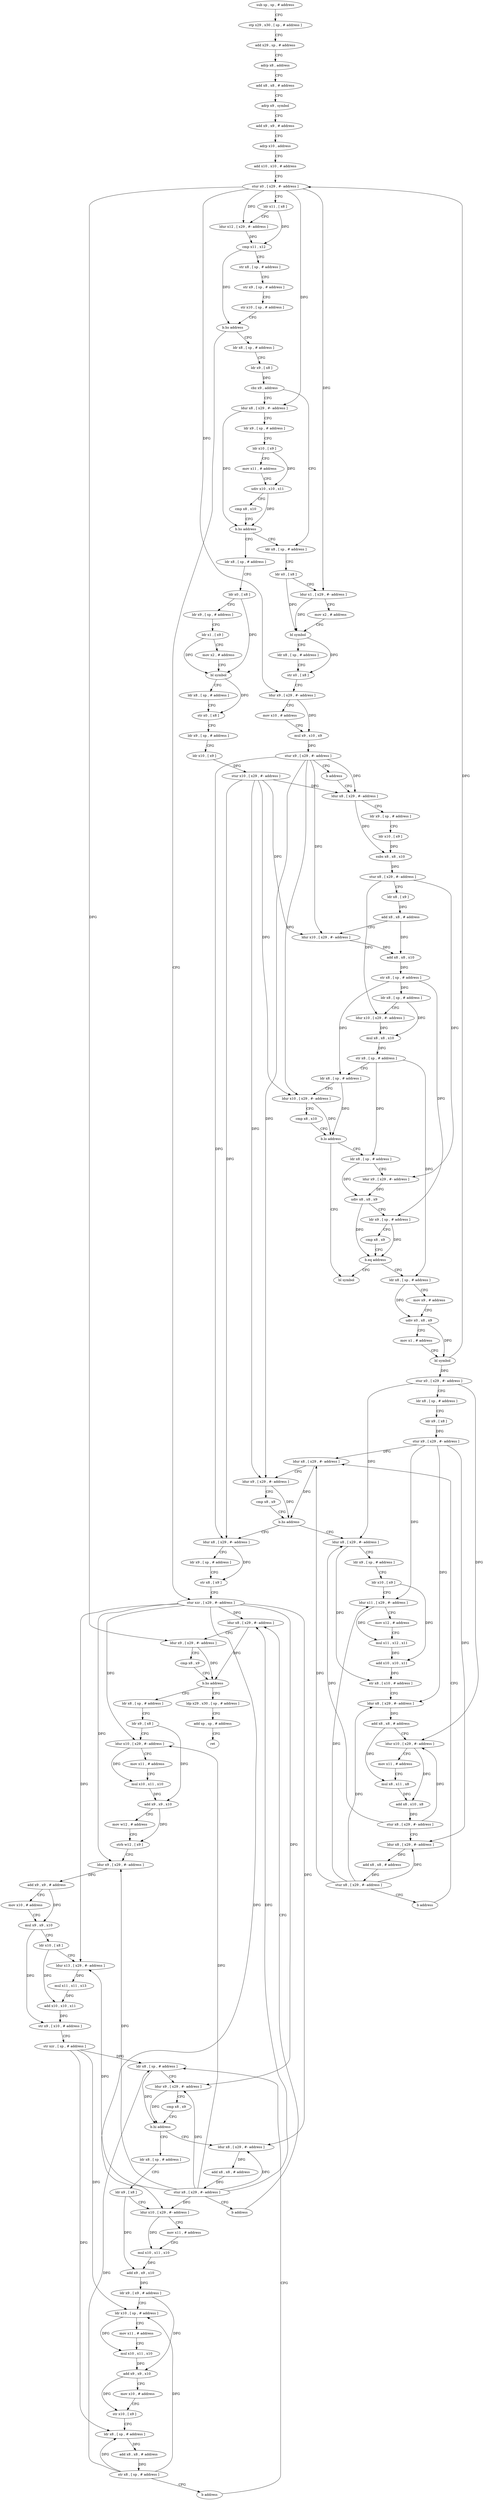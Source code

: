 digraph "func" {
"4251620" [label = "sub sp , sp , # address" ]
"4251624" [label = "stp x29 , x30 , [ sp , # address ]" ]
"4251628" [label = "add x29 , sp , # address" ]
"4251632" [label = "adrp x8 , address" ]
"4251636" [label = "add x8 , x8 , # address" ]
"4251640" [label = "adrp x9 , symbol" ]
"4251644" [label = "add x9 , x9 , # address" ]
"4251648" [label = "adrp x10 , address" ]
"4251652" [label = "add x10 , x10 , # address" ]
"4251656" [label = "stur x0 , [ x29 , #- address ]" ]
"4251660" [label = "ldr x11 , [ x8 ]" ]
"4251664" [label = "ldur x12 , [ x29 , #- address ]" ]
"4251668" [label = "cmp x11 , x12" ]
"4251672" [label = "str x8 , [ sp , # address ]" ]
"4251676" [label = "str x9 , [ sp , # address ]" ]
"4251680" [label = "str x10 , [ sp , # address ]" ]
"4251684" [label = "b.hs address" ]
"4252060" [label = "stur xzr , [ x29 , #- address ]" ]
"4251688" [label = "ldr x8 , [ sp , # address ]" ]
"4252064" [label = "ldur x8 , [ x29 , #- address ]" ]
"4251692" [label = "ldr x9 , [ x8 ]" ]
"4251696" [label = "cbz x9 , address" ]
"4251728" [label = "ldr x8 , [ sp , # address ]" ]
"4251700" [label = "ldur x8 , [ x29 , #- address ]" ]
"4252252" [label = "ldp x29 , x30 , [ sp , # address ]" ]
"4252256" [label = "add sp , sp , # address" ]
"4252260" [label = "ret" ]
"4252080" [label = "ldr x8 , [ sp , # address ]" ]
"4252084" [label = "ldr x9 , [ x8 ]" ]
"4252088" [label = "ldur x10 , [ x29 , #- address ]" ]
"4252092" [label = "mov x11 , # address" ]
"4252096" [label = "mul x10 , x11 , x10" ]
"4252100" [label = "add x9 , x9 , x10" ]
"4252104" [label = "mov w12 , # address" ]
"4252108" [label = "strb w12 , [ x9 ]" ]
"4252112" [label = "ldur x9 , [ x29 , #- address ]" ]
"4252116" [label = "add x9 , x9 , # address" ]
"4252120" [label = "mov x10 , # address" ]
"4252124" [label = "mul x9 , x9 , x10" ]
"4252128" [label = "ldr x10 , [ x8 ]" ]
"4252132" [label = "ldur x13 , [ x29 , #- address ]" ]
"4252136" [label = "mul x11 , x11 , x13" ]
"4252140" [label = "add x10 , x10 , x11" ]
"4252144" [label = "str x9 , [ x10 , # address ]" ]
"4252148" [label = "str xzr , [ sp , # address ]" ]
"4252152" [label = "ldr x8 , [ sp , # address ]" ]
"4251732" [label = "ldr x0 , [ x8 ]" ]
"4251736" [label = "ldur x1 , [ x29 , #- address ]" ]
"4251740" [label = "mov x2 , # address" ]
"4251744" [label = "bl symbol" ]
"4251748" [label = "ldr x8 , [ sp , # address ]" ]
"4251752" [label = "str x0 , [ x8 ]" ]
"4251756" [label = "ldur x9 , [ x29 , #- address ]" ]
"4251760" [label = "mov x10 , # address" ]
"4251764" [label = "mul x9 , x10 , x9" ]
"4251768" [label = "stur x9 , [ x29 , #- address ]" ]
"4251772" [label = "b address" ]
"4251820" [label = "ldur x8 , [ x29 , #- address ]" ]
"4251704" [label = "ldr x9 , [ sp , # address ]" ]
"4251708" [label = "ldr x10 , [ x9 ]" ]
"4251712" [label = "mov x11 , # address" ]
"4251716" [label = "udiv x10 , x10 , x11" ]
"4251720" [label = "cmp x8 , x10" ]
"4251724" [label = "b.hs address" ]
"4251776" [label = "ldr x8 , [ sp , # address ]" ]
"4252236" [label = "ldur x8 , [ x29 , #- address ]" ]
"4252240" [label = "add x8 , x8 , # address" ]
"4252244" [label = "stur x8 , [ x29 , #- address ]" ]
"4252248" [label = "b address" ]
"4252168" [label = "ldr x8 , [ sp , # address ]" ]
"4252172" [label = "ldr x9 , [ x8 ]" ]
"4252176" [label = "ldur x10 , [ x29 , #- address ]" ]
"4252180" [label = "mov x11 , # address" ]
"4252184" [label = "mul x10 , x11 , x10" ]
"4252188" [label = "add x9 , x9 , x10" ]
"4252192" [label = "ldr x9 , [ x9 , # address ]" ]
"4252196" [label = "ldr x10 , [ sp , # address ]" ]
"4252200" [label = "mov x11 , # address" ]
"4252204" [label = "mul x10 , x11 , x10" ]
"4252208" [label = "add x9 , x9 , x10" ]
"4252212" [label = "mov x10 , # address" ]
"4252216" [label = "str x10 , [ x9 ]" ]
"4252220" [label = "ldr x8 , [ sp , # address ]" ]
"4252224" [label = "add x8 , x8 , # address" ]
"4252228" [label = "str x8 , [ sp , # address ]" ]
"4252232" [label = "b address" ]
"4251824" [label = "ldr x9 , [ sp , # address ]" ]
"4251828" [label = "ldr x10 , [ x9 ]" ]
"4251832" [label = "subs x8 , x8 , x10" ]
"4251836" [label = "stur x8 , [ x29 , #- address ]" ]
"4251840" [label = "ldr x8 , [ x9 ]" ]
"4251844" [label = "add x8 , x8 , # address" ]
"4251848" [label = "ldur x10 , [ x29 , #- address ]" ]
"4251852" [label = "add x8 , x8 , x10" ]
"4251856" [label = "str x8 , [ sp , # address ]" ]
"4251860" [label = "ldr x8 , [ sp , # address ]" ]
"4251864" [label = "ldur x10 , [ x29 , #- address ]" ]
"4251868" [label = "mul x8 , x8 , x10" ]
"4251872" [label = "str x8 , [ sp , # address ]" ]
"4251876" [label = "ldr x8 , [ sp , # address ]" ]
"4251880" [label = "ldur x10 , [ x29 , #- address ]" ]
"4251884" [label = "cmp x8 , x10" ]
"4251888" [label = "b.lo address" ]
"4251916" [label = "bl symbol" ]
"4251892" [label = "ldr x8 , [ sp , # address ]" ]
"4251780" [label = "ldr x0 , [ x8 ]" ]
"4251784" [label = "ldr x9 , [ sp , # address ]" ]
"4251788" [label = "ldr x1 , [ x9 ]" ]
"4251792" [label = "mov x2 , # address" ]
"4251796" [label = "bl symbol" ]
"4251800" [label = "ldr x8 , [ sp , # address ]" ]
"4251804" [label = "str x0 , [ x8 ]" ]
"4251808" [label = "ldr x9 , [ sp , # address ]" ]
"4251812" [label = "ldr x10 , [ x9 ]" ]
"4251816" [label = "stur x10 , [ x29 , #- address ]" ]
"4252068" [label = "ldur x9 , [ x29 , #- address ]" ]
"4252072" [label = "cmp x8 , x9" ]
"4252076" [label = "b.hs address" ]
"4252156" [label = "ldur x9 , [ x29 , #- address ]" ]
"4252160" [label = "cmp x8 , x9" ]
"4252164" [label = "b.hi address" ]
"4251896" [label = "ldur x9 , [ x29 , #- address ]" ]
"4251900" [label = "udiv x8 , x8 , x9" ]
"4251904" [label = "ldr x9 , [ sp , # address ]" ]
"4251908" [label = "cmp x8 , x9" ]
"4251912" [label = "b.eq address" ]
"4251920" [label = "ldr x8 , [ sp , # address ]" ]
"4251924" [label = "mov x9 , # address" ]
"4251928" [label = "udiv x0 , x8 , x9" ]
"4251932" [label = "mov x1 , # address" ]
"4251936" [label = "bl symbol" ]
"4251940" [label = "stur x0 , [ x29 , #- address ]" ]
"4251944" [label = "ldr x8 , [ sp , # address ]" ]
"4251948" [label = "ldr x9 , [ x8 ]" ]
"4251952" [label = "stur x9 , [ x29 , #- address ]" ]
"4251956" [label = "ldur x8 , [ x29 , #- address ]" ]
"4252048" [label = "ldur x8 , [ x29 , #- address ]" ]
"4252052" [label = "ldr x9 , [ sp , # address ]" ]
"4252056" [label = "str x8 , [ x9 ]" ]
"4251972" [label = "ldur x8 , [ x29 , #- address ]" ]
"4251976" [label = "ldr x9 , [ sp , # address ]" ]
"4251980" [label = "ldr x10 , [ x9 ]" ]
"4251984" [label = "ldur x11 , [ x29 , #- address ]" ]
"4251988" [label = "mov x12 , # address" ]
"4251992" [label = "mul x11 , x12 , x11" ]
"4251996" [label = "add x10 , x10 , x11" ]
"4252000" [label = "str x8 , [ x10 , # address ]" ]
"4252004" [label = "ldur x8 , [ x29 , #- address ]" ]
"4252008" [label = "add x8 , x8 , # address" ]
"4252012" [label = "ldur x10 , [ x29 , #- address ]" ]
"4252016" [label = "mov x11 , # address" ]
"4252020" [label = "mul x8 , x11 , x8" ]
"4252024" [label = "add x8 , x10 , x8" ]
"4252028" [label = "stur x8 , [ x29 , #- address ]" ]
"4252032" [label = "ldur x8 , [ x29 , #- address ]" ]
"4252036" [label = "add x8 , x8 , # address" ]
"4252040" [label = "stur x8 , [ x29 , #- address ]" ]
"4252044" [label = "b address" ]
"4251960" [label = "ldur x9 , [ x29 , #- address ]" ]
"4251964" [label = "cmp x8 , x9" ]
"4251968" [label = "b.hs address" ]
"4251620" -> "4251624" [ label = "CFG" ]
"4251624" -> "4251628" [ label = "CFG" ]
"4251628" -> "4251632" [ label = "CFG" ]
"4251632" -> "4251636" [ label = "CFG" ]
"4251636" -> "4251640" [ label = "CFG" ]
"4251640" -> "4251644" [ label = "CFG" ]
"4251644" -> "4251648" [ label = "CFG" ]
"4251648" -> "4251652" [ label = "CFG" ]
"4251652" -> "4251656" [ label = "CFG" ]
"4251656" -> "4251660" [ label = "CFG" ]
"4251656" -> "4251664" [ label = "DFG" ]
"4251656" -> "4252068" [ label = "DFG" ]
"4251656" -> "4251736" [ label = "DFG" ]
"4251656" -> "4251756" [ label = "DFG" ]
"4251656" -> "4251700" [ label = "DFG" ]
"4251660" -> "4251664" [ label = "CFG" ]
"4251660" -> "4251668" [ label = "DFG" ]
"4251664" -> "4251668" [ label = "DFG" ]
"4251668" -> "4251672" [ label = "CFG" ]
"4251668" -> "4251684" [ label = "DFG" ]
"4251672" -> "4251676" [ label = "CFG" ]
"4251676" -> "4251680" [ label = "CFG" ]
"4251680" -> "4251684" [ label = "CFG" ]
"4251684" -> "4252060" [ label = "CFG" ]
"4251684" -> "4251688" [ label = "CFG" ]
"4252060" -> "4252064" [ label = "DFG" ]
"4252060" -> "4252088" [ label = "DFG" ]
"4252060" -> "4252112" [ label = "DFG" ]
"4252060" -> "4252132" [ label = "DFG" ]
"4252060" -> "4252156" [ label = "DFG" ]
"4252060" -> "4252236" [ label = "DFG" ]
"4252060" -> "4252176" [ label = "DFG" ]
"4251688" -> "4251692" [ label = "CFG" ]
"4252064" -> "4252068" [ label = "CFG" ]
"4252064" -> "4252076" [ label = "DFG" ]
"4251692" -> "4251696" [ label = "DFG" ]
"4251696" -> "4251728" [ label = "CFG" ]
"4251696" -> "4251700" [ label = "CFG" ]
"4251728" -> "4251732" [ label = "CFG" ]
"4251700" -> "4251704" [ label = "CFG" ]
"4251700" -> "4251724" [ label = "DFG" ]
"4252252" -> "4252256" [ label = "CFG" ]
"4252256" -> "4252260" [ label = "CFG" ]
"4252080" -> "4252084" [ label = "CFG" ]
"4252084" -> "4252088" [ label = "CFG" ]
"4252084" -> "4252100" [ label = "DFG" ]
"4252088" -> "4252092" [ label = "CFG" ]
"4252088" -> "4252096" [ label = "DFG" ]
"4252092" -> "4252096" [ label = "CFG" ]
"4252096" -> "4252100" [ label = "DFG" ]
"4252100" -> "4252104" [ label = "CFG" ]
"4252100" -> "4252108" [ label = "DFG" ]
"4252104" -> "4252108" [ label = "CFG" ]
"4252108" -> "4252112" [ label = "CFG" ]
"4252112" -> "4252116" [ label = "DFG" ]
"4252116" -> "4252120" [ label = "CFG" ]
"4252116" -> "4252124" [ label = "DFG" ]
"4252120" -> "4252124" [ label = "CFG" ]
"4252124" -> "4252128" [ label = "CFG" ]
"4252124" -> "4252144" [ label = "DFG" ]
"4252128" -> "4252132" [ label = "CFG" ]
"4252128" -> "4252140" [ label = "DFG" ]
"4252132" -> "4252136" [ label = "DFG" ]
"4252136" -> "4252140" [ label = "DFG" ]
"4252140" -> "4252144" [ label = "DFG" ]
"4252144" -> "4252148" [ label = "CFG" ]
"4252148" -> "4252152" [ label = "DFG" ]
"4252148" -> "4252196" [ label = "DFG" ]
"4252148" -> "4252220" [ label = "DFG" ]
"4252152" -> "4252156" [ label = "CFG" ]
"4252152" -> "4252164" [ label = "DFG" ]
"4251732" -> "4251736" [ label = "CFG" ]
"4251732" -> "4251744" [ label = "DFG" ]
"4251736" -> "4251740" [ label = "CFG" ]
"4251736" -> "4251744" [ label = "DFG" ]
"4251740" -> "4251744" [ label = "CFG" ]
"4251744" -> "4251748" [ label = "CFG" ]
"4251744" -> "4251752" [ label = "DFG" ]
"4251748" -> "4251752" [ label = "CFG" ]
"4251752" -> "4251756" [ label = "CFG" ]
"4251756" -> "4251760" [ label = "CFG" ]
"4251756" -> "4251764" [ label = "DFG" ]
"4251760" -> "4251764" [ label = "CFG" ]
"4251764" -> "4251768" [ label = "DFG" ]
"4251768" -> "4251772" [ label = "CFG" ]
"4251768" -> "4251820" [ label = "DFG" ]
"4251768" -> "4251848" [ label = "DFG" ]
"4251768" -> "4251880" [ label = "DFG" ]
"4251768" -> "4251960" [ label = "DFG" ]
"4251768" -> "4252048" [ label = "DFG" ]
"4251772" -> "4251820" [ label = "CFG" ]
"4251820" -> "4251824" [ label = "CFG" ]
"4251820" -> "4251832" [ label = "DFG" ]
"4251704" -> "4251708" [ label = "CFG" ]
"4251708" -> "4251712" [ label = "CFG" ]
"4251708" -> "4251716" [ label = "DFG" ]
"4251712" -> "4251716" [ label = "CFG" ]
"4251716" -> "4251720" [ label = "CFG" ]
"4251716" -> "4251724" [ label = "DFG" ]
"4251720" -> "4251724" [ label = "CFG" ]
"4251724" -> "4251776" [ label = "CFG" ]
"4251724" -> "4251728" [ label = "CFG" ]
"4251776" -> "4251780" [ label = "CFG" ]
"4252236" -> "4252240" [ label = "DFG" ]
"4252240" -> "4252244" [ label = "DFG" ]
"4252244" -> "4252248" [ label = "CFG" ]
"4252244" -> "4252064" [ label = "DFG" ]
"4252244" -> "4252088" [ label = "DFG" ]
"4252244" -> "4252112" [ label = "DFG" ]
"4252244" -> "4252132" [ label = "DFG" ]
"4252244" -> "4252156" [ label = "DFG" ]
"4252244" -> "4252236" [ label = "DFG" ]
"4252244" -> "4252176" [ label = "DFG" ]
"4252248" -> "4252064" [ label = "CFG" ]
"4252168" -> "4252172" [ label = "CFG" ]
"4252172" -> "4252176" [ label = "CFG" ]
"4252172" -> "4252188" [ label = "DFG" ]
"4252176" -> "4252180" [ label = "CFG" ]
"4252176" -> "4252184" [ label = "DFG" ]
"4252180" -> "4252184" [ label = "CFG" ]
"4252184" -> "4252188" [ label = "DFG" ]
"4252188" -> "4252192" [ label = "DFG" ]
"4252192" -> "4252196" [ label = "CFG" ]
"4252192" -> "4252208" [ label = "DFG" ]
"4252196" -> "4252200" [ label = "CFG" ]
"4252196" -> "4252204" [ label = "DFG" ]
"4252200" -> "4252204" [ label = "CFG" ]
"4252204" -> "4252208" [ label = "DFG" ]
"4252208" -> "4252212" [ label = "CFG" ]
"4252208" -> "4252216" [ label = "DFG" ]
"4252212" -> "4252216" [ label = "CFG" ]
"4252216" -> "4252220" [ label = "CFG" ]
"4252220" -> "4252224" [ label = "DFG" ]
"4252224" -> "4252228" [ label = "DFG" ]
"4252228" -> "4252232" [ label = "CFG" ]
"4252228" -> "4252152" [ label = "DFG" ]
"4252228" -> "4252196" [ label = "DFG" ]
"4252228" -> "4252220" [ label = "DFG" ]
"4252232" -> "4252152" [ label = "CFG" ]
"4251824" -> "4251828" [ label = "CFG" ]
"4251828" -> "4251832" [ label = "DFG" ]
"4251832" -> "4251836" [ label = "DFG" ]
"4251836" -> "4251840" [ label = "CFG" ]
"4251836" -> "4251864" [ label = "DFG" ]
"4251836" -> "4251896" [ label = "DFG" ]
"4251840" -> "4251844" [ label = "DFG" ]
"4251844" -> "4251848" [ label = "CFG" ]
"4251844" -> "4251852" [ label = "DFG" ]
"4251848" -> "4251852" [ label = "DFG" ]
"4251852" -> "4251856" [ label = "DFG" ]
"4251856" -> "4251860" [ label = "DFG" ]
"4251856" -> "4251876" [ label = "DFG" ]
"4251856" -> "4251904" [ label = "DFG" ]
"4251860" -> "4251864" [ label = "CFG" ]
"4251860" -> "4251868" [ label = "DFG" ]
"4251864" -> "4251868" [ label = "DFG" ]
"4251868" -> "4251872" [ label = "DFG" ]
"4251872" -> "4251876" [ label = "CFG" ]
"4251872" -> "4251892" [ label = "DFG" ]
"4251872" -> "4251920" [ label = "DFG" ]
"4251876" -> "4251880" [ label = "CFG" ]
"4251876" -> "4251888" [ label = "DFG" ]
"4251880" -> "4251884" [ label = "CFG" ]
"4251880" -> "4251888" [ label = "DFG" ]
"4251884" -> "4251888" [ label = "CFG" ]
"4251888" -> "4251916" [ label = "CFG" ]
"4251888" -> "4251892" [ label = "CFG" ]
"4251892" -> "4251896" [ label = "CFG" ]
"4251892" -> "4251900" [ label = "DFG" ]
"4251780" -> "4251784" [ label = "CFG" ]
"4251780" -> "4251796" [ label = "DFG" ]
"4251784" -> "4251788" [ label = "CFG" ]
"4251788" -> "4251792" [ label = "CFG" ]
"4251788" -> "4251796" [ label = "DFG" ]
"4251792" -> "4251796" [ label = "CFG" ]
"4251796" -> "4251800" [ label = "CFG" ]
"4251796" -> "4251804" [ label = "DFG" ]
"4251800" -> "4251804" [ label = "CFG" ]
"4251804" -> "4251808" [ label = "CFG" ]
"4251808" -> "4251812" [ label = "CFG" ]
"4251812" -> "4251816" [ label = "DFG" ]
"4251816" -> "4251820" [ label = "DFG" ]
"4251816" -> "4251848" [ label = "DFG" ]
"4251816" -> "4251880" [ label = "DFG" ]
"4251816" -> "4251960" [ label = "DFG" ]
"4251816" -> "4252048" [ label = "DFG" ]
"4252068" -> "4252072" [ label = "CFG" ]
"4252068" -> "4252076" [ label = "DFG" ]
"4252072" -> "4252076" [ label = "CFG" ]
"4252076" -> "4252252" [ label = "CFG" ]
"4252076" -> "4252080" [ label = "CFG" ]
"4252156" -> "4252160" [ label = "CFG" ]
"4252156" -> "4252164" [ label = "DFG" ]
"4252160" -> "4252164" [ label = "CFG" ]
"4252164" -> "4252236" [ label = "CFG" ]
"4252164" -> "4252168" [ label = "CFG" ]
"4251896" -> "4251900" [ label = "DFG" ]
"4251900" -> "4251904" [ label = "CFG" ]
"4251900" -> "4251912" [ label = "DFG" ]
"4251904" -> "4251908" [ label = "CFG" ]
"4251904" -> "4251912" [ label = "DFG" ]
"4251908" -> "4251912" [ label = "CFG" ]
"4251912" -> "4251920" [ label = "CFG" ]
"4251912" -> "4251916" [ label = "CFG" ]
"4251920" -> "4251924" [ label = "CFG" ]
"4251920" -> "4251928" [ label = "DFG" ]
"4251924" -> "4251928" [ label = "CFG" ]
"4251928" -> "4251932" [ label = "CFG" ]
"4251928" -> "4251936" [ label = "DFG" ]
"4251932" -> "4251936" [ label = "CFG" ]
"4251936" -> "4251940" [ label = "DFG" ]
"4251936" -> "4251656" [ label = "DFG" ]
"4251940" -> "4251944" [ label = "CFG" ]
"4251940" -> "4251972" [ label = "DFG" ]
"4251940" -> "4252012" [ label = "DFG" ]
"4251944" -> "4251948" [ label = "CFG" ]
"4251948" -> "4251952" [ label = "DFG" ]
"4251952" -> "4251956" [ label = "DFG" ]
"4251952" -> "4251984" [ label = "DFG" ]
"4251952" -> "4252004" [ label = "DFG" ]
"4251952" -> "4252032" [ label = "DFG" ]
"4251956" -> "4251960" [ label = "CFG" ]
"4251956" -> "4251968" [ label = "DFG" ]
"4252048" -> "4252052" [ label = "CFG" ]
"4252048" -> "4252056" [ label = "DFG" ]
"4252052" -> "4252056" [ label = "CFG" ]
"4252056" -> "4252060" [ label = "CFG" ]
"4251972" -> "4251976" [ label = "CFG" ]
"4251972" -> "4252000" [ label = "DFG" ]
"4251976" -> "4251980" [ label = "CFG" ]
"4251980" -> "4251984" [ label = "CFG" ]
"4251980" -> "4251996" [ label = "DFG" ]
"4251984" -> "4251988" [ label = "CFG" ]
"4251984" -> "4251992" [ label = "DFG" ]
"4251988" -> "4251992" [ label = "CFG" ]
"4251992" -> "4251996" [ label = "DFG" ]
"4251996" -> "4252000" [ label = "DFG" ]
"4252000" -> "4252004" [ label = "CFG" ]
"4252004" -> "4252008" [ label = "DFG" ]
"4252008" -> "4252012" [ label = "CFG" ]
"4252008" -> "4252020" [ label = "DFG" ]
"4252012" -> "4252016" [ label = "CFG" ]
"4252012" -> "4252024" [ label = "DFG" ]
"4252016" -> "4252020" [ label = "CFG" ]
"4252020" -> "4252024" [ label = "DFG" ]
"4252024" -> "4252028" [ label = "DFG" ]
"4252028" -> "4252032" [ label = "CFG" ]
"4252028" -> "4251972" [ label = "DFG" ]
"4252028" -> "4252012" [ label = "DFG" ]
"4252032" -> "4252036" [ label = "DFG" ]
"4252036" -> "4252040" [ label = "DFG" ]
"4252040" -> "4252044" [ label = "CFG" ]
"4252040" -> "4251956" [ label = "DFG" ]
"4252040" -> "4251984" [ label = "DFG" ]
"4252040" -> "4252004" [ label = "DFG" ]
"4252040" -> "4252032" [ label = "DFG" ]
"4252044" -> "4251956" [ label = "CFG" ]
"4251960" -> "4251964" [ label = "CFG" ]
"4251960" -> "4251968" [ label = "DFG" ]
"4251964" -> "4251968" [ label = "CFG" ]
"4251968" -> "4252048" [ label = "CFG" ]
"4251968" -> "4251972" [ label = "CFG" ]
}
